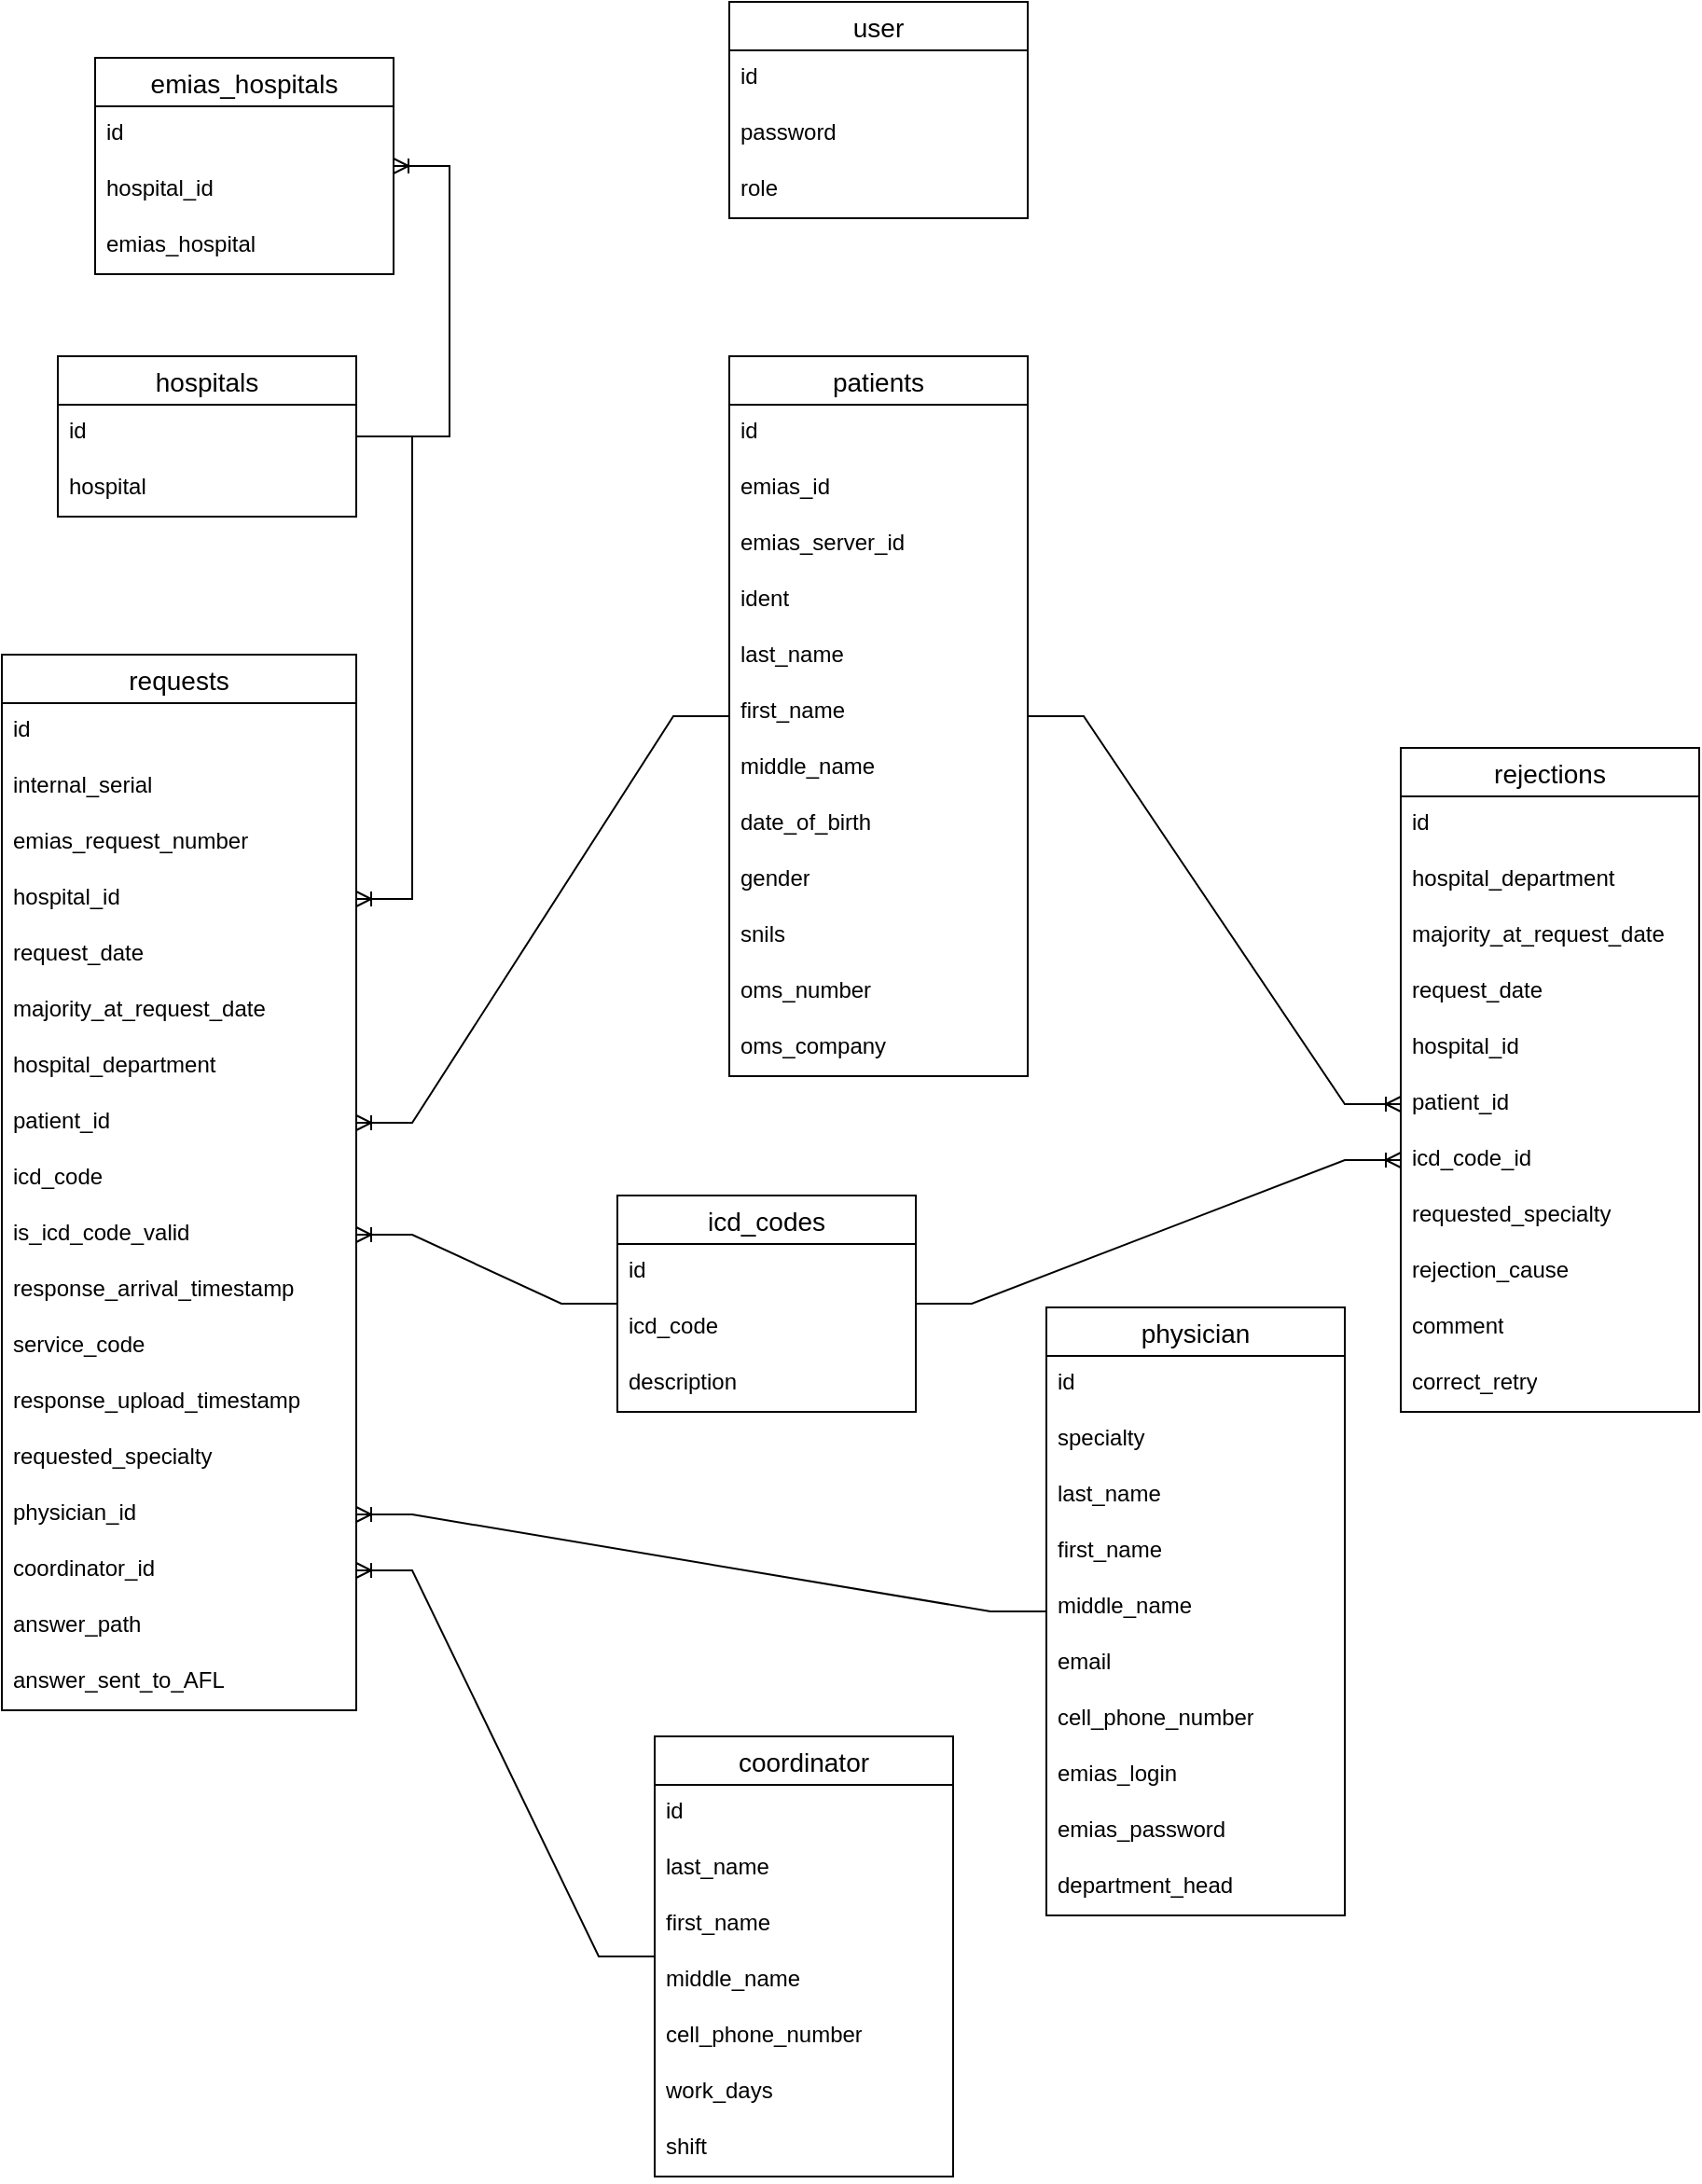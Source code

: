 <mxfile version="21.7.5" type="device">
  <diagram name="Страница — 1" id="ZC_BeXaVoAmTSf5WrYlb">
    <mxGraphModel dx="1406" dy="1946" grid="1" gridSize="10" guides="1" tooltips="1" connect="1" arrows="1" fold="1" page="1" pageScale="1" pageWidth="827" pageHeight="1169" math="0" shadow="0">
      <root>
        <mxCell id="0" />
        <mxCell id="1" parent="0" />
        <mxCell id="mAow3qEZ9P3svosoclhx-1" value="requests" style="swimlane;fontStyle=0;childLayout=stackLayout;horizontal=1;startSize=26;horizontalStack=0;resizeParent=1;resizeParentMax=0;resizeLast=0;collapsible=1;marginBottom=0;align=center;fontSize=14;" parent="1" vertex="1">
          <mxGeometry x="-150" y="220" width="190" height="566" as="geometry" />
        </mxCell>
        <mxCell id="mAow3qEZ9P3svosoclhx-2" value="id" style="text;strokeColor=none;fillColor=none;spacingLeft=4;spacingRight=4;overflow=hidden;rotatable=0;points=[[0,0.5],[1,0.5]];portConstraint=eastwest;fontSize=12;whiteSpace=wrap;html=1;" parent="mAow3qEZ9P3svosoclhx-1" vertex="1">
          <mxGeometry y="26" width="190" height="30" as="geometry" />
        </mxCell>
        <mxCell id="mAow3qEZ9P3svosoclhx-3" value="internal_serial" style="text;strokeColor=none;fillColor=none;spacingLeft=4;spacingRight=4;overflow=hidden;rotatable=0;points=[[0,0.5],[1,0.5]];portConstraint=eastwest;fontSize=12;whiteSpace=wrap;html=1;" parent="mAow3qEZ9P3svosoclhx-1" vertex="1">
          <mxGeometry y="56" width="190" height="30" as="geometry" />
        </mxCell>
        <mxCell id="mAow3qEZ9P3svosoclhx-81" value="emias_request_number" style="text;strokeColor=none;fillColor=none;spacingLeft=4;spacingRight=4;overflow=hidden;rotatable=0;points=[[0,0.5],[1,0.5]];portConstraint=eastwest;fontSize=12;whiteSpace=wrap;html=1;" parent="mAow3qEZ9P3svosoclhx-1" vertex="1">
          <mxGeometry y="86" width="190" height="30" as="geometry" />
        </mxCell>
        <mxCell id="mAow3qEZ9P3svosoclhx-4" value="hospital_id" style="text;strokeColor=none;fillColor=none;spacingLeft=4;spacingRight=4;overflow=hidden;rotatable=0;points=[[0,0.5],[1,0.5]];portConstraint=eastwest;fontSize=12;whiteSpace=wrap;html=1;" parent="mAow3qEZ9P3svosoclhx-1" vertex="1">
          <mxGeometry y="116" width="190" height="30" as="geometry" />
        </mxCell>
        <mxCell id="mAow3qEZ9P3svosoclhx-6" value="request_date" style="text;strokeColor=none;fillColor=none;spacingLeft=4;spacingRight=4;overflow=hidden;rotatable=0;points=[[0,0.5],[1,0.5]];portConstraint=eastwest;fontSize=12;whiteSpace=wrap;html=1;" parent="mAow3qEZ9P3svosoclhx-1" vertex="1">
          <mxGeometry y="146" width="190" height="30" as="geometry" />
        </mxCell>
        <mxCell id="mAow3qEZ9P3svosoclhx-7" value="majority_at_request_date" style="text;strokeColor=none;fillColor=none;spacingLeft=4;spacingRight=4;overflow=hidden;rotatable=0;points=[[0,0.5],[1,0.5]];portConstraint=eastwest;fontSize=12;whiteSpace=wrap;html=1;" parent="mAow3qEZ9P3svosoclhx-1" vertex="1">
          <mxGeometry y="176" width="190" height="30" as="geometry" />
        </mxCell>
        <mxCell id="mAow3qEZ9P3svosoclhx-8" value="hospital_department" style="text;strokeColor=none;fillColor=none;spacingLeft=4;spacingRight=4;overflow=hidden;rotatable=0;points=[[0,0.5],[1,0.5]];portConstraint=eastwest;fontSize=12;whiteSpace=wrap;html=1;" parent="mAow3qEZ9P3svosoclhx-1" vertex="1">
          <mxGeometry y="206" width="190" height="30" as="geometry" />
        </mxCell>
        <mxCell id="mAow3qEZ9P3svosoclhx-9" value="patient_id" style="text;strokeColor=none;fillColor=none;spacingLeft=4;spacingRight=4;overflow=hidden;rotatable=0;points=[[0,0.5],[1,0.5]];portConstraint=eastwest;fontSize=12;whiteSpace=wrap;html=1;" parent="mAow3qEZ9P3svosoclhx-1" vertex="1">
          <mxGeometry y="236" width="190" height="30" as="geometry" />
        </mxCell>
        <mxCell id="mAow3qEZ9P3svosoclhx-10" value="icd_code" style="text;strokeColor=none;fillColor=none;spacingLeft=4;spacingRight=4;overflow=hidden;rotatable=0;points=[[0,0.5],[1,0.5]];portConstraint=eastwest;fontSize=12;whiteSpace=wrap;html=1;" parent="mAow3qEZ9P3svosoclhx-1" vertex="1">
          <mxGeometry y="266" width="190" height="30" as="geometry" />
        </mxCell>
        <mxCell id="mAow3qEZ9P3svosoclhx-93" value="is_icd_code_valid" style="text;strokeColor=none;fillColor=none;spacingLeft=4;spacingRight=4;overflow=hidden;rotatable=0;points=[[0,0.5],[1,0.5]];portConstraint=eastwest;fontSize=12;whiteSpace=wrap;html=1;" parent="mAow3qEZ9P3svosoclhx-1" vertex="1">
          <mxGeometry y="296" width="190" height="30" as="geometry" />
        </mxCell>
        <mxCell id="mAow3qEZ9P3svosoclhx-11" value="response_arrival_timestamp" style="text;strokeColor=none;fillColor=none;spacingLeft=4;spacingRight=4;overflow=hidden;rotatable=0;points=[[0,0.5],[1,0.5]];portConstraint=eastwest;fontSize=12;whiteSpace=wrap;html=1;" parent="mAow3qEZ9P3svosoclhx-1" vertex="1">
          <mxGeometry y="326" width="190" height="30" as="geometry" />
        </mxCell>
        <mxCell id="mAow3qEZ9P3svosoclhx-12" value="service_code" style="text;strokeColor=none;fillColor=none;spacingLeft=4;spacingRight=4;overflow=hidden;rotatable=0;points=[[0,0.5],[1,0.5]];portConstraint=eastwest;fontSize=12;whiteSpace=wrap;html=1;" parent="mAow3qEZ9P3svosoclhx-1" vertex="1">
          <mxGeometry y="356" width="190" height="30" as="geometry" />
        </mxCell>
        <mxCell id="mAow3qEZ9P3svosoclhx-13" value="response_upload_timestamp" style="text;strokeColor=none;fillColor=none;spacingLeft=4;spacingRight=4;overflow=hidden;rotatable=0;points=[[0,0.5],[1,0.5]];portConstraint=eastwest;fontSize=12;whiteSpace=wrap;html=1;" parent="mAow3qEZ9P3svosoclhx-1" vertex="1">
          <mxGeometry y="386" width="190" height="30" as="geometry" />
        </mxCell>
        <mxCell id="mAow3qEZ9P3svosoclhx-86" value="requested_specialty" style="text;strokeColor=none;fillColor=none;spacingLeft=4;spacingRight=4;overflow=hidden;rotatable=0;points=[[0,0.5],[1,0.5]];portConstraint=eastwest;fontSize=12;whiteSpace=wrap;html=1;" parent="mAow3qEZ9P3svosoclhx-1" vertex="1">
          <mxGeometry y="416" width="190" height="30" as="geometry" />
        </mxCell>
        <mxCell id="mAow3qEZ9P3svosoclhx-16" value="physician_id" style="text;strokeColor=none;fillColor=none;spacingLeft=4;spacingRight=4;overflow=hidden;rotatable=0;points=[[0,0.5],[1,0.5]];portConstraint=eastwest;fontSize=12;whiteSpace=wrap;html=1;" parent="mAow3qEZ9P3svosoclhx-1" vertex="1">
          <mxGeometry y="446" width="190" height="30" as="geometry" />
        </mxCell>
        <mxCell id="mAow3qEZ9P3svosoclhx-17" value="coordinator_id" style="text;strokeColor=none;fillColor=none;spacingLeft=4;spacingRight=4;overflow=hidden;rotatable=0;points=[[0,0.5],[1,0.5]];portConstraint=eastwest;fontSize=12;whiteSpace=wrap;html=1;" parent="mAow3qEZ9P3svosoclhx-1" vertex="1">
          <mxGeometry y="476" width="190" height="30" as="geometry" />
        </mxCell>
        <mxCell id="mAow3qEZ9P3svosoclhx-100" value="answer_path" style="text;strokeColor=none;fillColor=none;spacingLeft=4;spacingRight=4;overflow=hidden;rotatable=0;points=[[0,0.5],[1,0.5]];portConstraint=eastwest;fontSize=12;whiteSpace=wrap;html=1;" parent="mAow3qEZ9P3svosoclhx-1" vertex="1">
          <mxGeometry y="506" width="190" height="30" as="geometry" />
        </mxCell>
        <mxCell id="mAow3qEZ9P3svosoclhx-101" value="answer_sent_to_AFL" style="text;strokeColor=none;fillColor=none;spacingLeft=4;spacingRight=4;overflow=hidden;rotatable=0;points=[[0,0.5],[1,0.5]];portConstraint=eastwest;fontSize=12;whiteSpace=wrap;html=1;" parent="mAow3qEZ9P3svosoclhx-1" vertex="1">
          <mxGeometry y="536" width="190" height="30" as="geometry" />
        </mxCell>
        <mxCell id="mAow3qEZ9P3svosoclhx-18" value="physician" style="swimlane;fontStyle=0;childLayout=stackLayout;horizontal=1;startSize=26;horizontalStack=0;resizeParent=1;resizeParentMax=0;resizeLast=0;collapsible=1;marginBottom=0;align=center;fontSize=14;" parent="1" vertex="1">
          <mxGeometry x="410" y="570" width="160" height="326" as="geometry" />
        </mxCell>
        <mxCell id="mAow3qEZ9P3svosoclhx-19" value="id" style="text;strokeColor=none;fillColor=none;spacingLeft=4;spacingRight=4;overflow=hidden;rotatable=0;points=[[0,0.5],[1,0.5]];portConstraint=eastwest;fontSize=12;whiteSpace=wrap;html=1;" parent="mAow3qEZ9P3svosoclhx-18" vertex="1">
          <mxGeometry y="26" width="160" height="30" as="geometry" />
        </mxCell>
        <mxCell id="mAow3qEZ9P3svosoclhx-20" value="specialty" style="text;strokeColor=none;fillColor=none;spacingLeft=4;spacingRight=4;overflow=hidden;rotatable=0;points=[[0,0.5],[1,0.5]];portConstraint=eastwest;fontSize=12;whiteSpace=wrap;html=1;" parent="mAow3qEZ9P3svosoclhx-18" vertex="1">
          <mxGeometry y="56" width="160" height="30" as="geometry" />
        </mxCell>
        <mxCell id="mAow3qEZ9P3svosoclhx-24" value="last_name" style="text;strokeColor=none;fillColor=none;spacingLeft=4;spacingRight=4;overflow=hidden;rotatable=0;points=[[0,0.5],[1,0.5]];portConstraint=eastwest;fontSize=12;whiteSpace=wrap;html=1;" parent="mAow3qEZ9P3svosoclhx-18" vertex="1">
          <mxGeometry y="86" width="160" height="30" as="geometry" />
        </mxCell>
        <mxCell id="mAow3qEZ9P3svosoclhx-21" value="first_name" style="text;strokeColor=none;fillColor=none;spacingLeft=4;spacingRight=4;overflow=hidden;rotatable=0;points=[[0,0.5],[1,0.5]];portConstraint=eastwest;fontSize=12;whiteSpace=wrap;html=1;" parent="mAow3qEZ9P3svosoclhx-18" vertex="1">
          <mxGeometry y="116" width="160" height="30" as="geometry" />
        </mxCell>
        <mxCell id="mAow3qEZ9P3svosoclhx-23" value="middle_name" style="text;strokeColor=none;fillColor=none;spacingLeft=4;spacingRight=4;overflow=hidden;rotatable=0;points=[[0,0.5],[1,0.5]];portConstraint=eastwest;fontSize=12;whiteSpace=wrap;html=1;" parent="mAow3qEZ9P3svosoclhx-18" vertex="1">
          <mxGeometry y="146" width="160" height="30" as="geometry" />
        </mxCell>
        <mxCell id="mAow3qEZ9P3svosoclhx-22" value="email" style="text;strokeColor=none;fillColor=none;spacingLeft=4;spacingRight=4;overflow=hidden;rotatable=0;points=[[0,0.5],[1,0.5]];portConstraint=eastwest;fontSize=12;whiteSpace=wrap;html=1;" parent="mAow3qEZ9P3svosoclhx-18" vertex="1">
          <mxGeometry y="176" width="160" height="30" as="geometry" />
        </mxCell>
        <mxCell id="mAow3qEZ9P3svosoclhx-25" value="cell_phone_number" style="text;strokeColor=none;fillColor=none;spacingLeft=4;spacingRight=4;overflow=hidden;rotatable=0;points=[[0,0.5],[1,0.5]];portConstraint=eastwest;fontSize=12;whiteSpace=wrap;html=1;" parent="mAow3qEZ9P3svosoclhx-18" vertex="1">
          <mxGeometry y="206" width="160" height="30" as="geometry" />
        </mxCell>
        <mxCell id="mAow3qEZ9P3svosoclhx-26" value="emias_login" style="text;strokeColor=none;fillColor=none;spacingLeft=4;spacingRight=4;overflow=hidden;rotatable=0;points=[[0,0.5],[1,0.5]];portConstraint=eastwest;fontSize=12;whiteSpace=wrap;html=1;" parent="mAow3qEZ9P3svosoclhx-18" vertex="1">
          <mxGeometry y="236" width="160" height="30" as="geometry" />
        </mxCell>
        <mxCell id="mAow3qEZ9P3svosoclhx-27" value="emias_password" style="text;strokeColor=none;fillColor=none;spacingLeft=4;spacingRight=4;overflow=hidden;rotatable=0;points=[[0,0.5],[1,0.5]];portConstraint=eastwest;fontSize=12;whiteSpace=wrap;html=1;" parent="mAow3qEZ9P3svosoclhx-18" vertex="1">
          <mxGeometry y="266" width="160" height="30" as="geometry" />
        </mxCell>
        <mxCell id="mAow3qEZ9P3svosoclhx-28" value="department_head" style="text;strokeColor=none;fillColor=none;spacingLeft=4;spacingRight=4;overflow=hidden;rotatable=0;points=[[0,0.5],[1,0.5]];portConstraint=eastwest;fontSize=12;whiteSpace=wrap;html=1;" parent="mAow3qEZ9P3svosoclhx-18" vertex="1">
          <mxGeometry y="296" width="160" height="30" as="geometry" />
        </mxCell>
        <mxCell id="mAow3qEZ9P3svosoclhx-29" value="coordinator" style="swimlane;fontStyle=0;childLayout=stackLayout;horizontal=1;startSize=26;horizontalStack=0;resizeParent=1;resizeParentMax=0;resizeLast=0;collapsible=1;marginBottom=0;align=center;fontSize=14;" parent="1" vertex="1">
          <mxGeometry x="200" y="800" width="160" height="236" as="geometry" />
        </mxCell>
        <mxCell id="mAow3qEZ9P3svosoclhx-30" value="id" style="text;strokeColor=none;fillColor=none;spacingLeft=4;spacingRight=4;overflow=hidden;rotatable=0;points=[[0,0.5],[1,0.5]];portConstraint=eastwest;fontSize=12;whiteSpace=wrap;html=1;" parent="mAow3qEZ9P3svosoclhx-29" vertex="1">
          <mxGeometry y="26" width="160" height="30" as="geometry" />
        </mxCell>
        <mxCell id="mAow3qEZ9P3svosoclhx-33" value="last_name" style="text;strokeColor=none;fillColor=none;spacingLeft=4;spacingRight=4;overflow=hidden;rotatable=0;points=[[0,0.5],[1,0.5]];portConstraint=eastwest;fontSize=12;whiteSpace=wrap;html=1;" parent="mAow3qEZ9P3svosoclhx-29" vertex="1">
          <mxGeometry y="56" width="160" height="30" as="geometry" />
        </mxCell>
        <mxCell id="mAow3qEZ9P3svosoclhx-34" value="first_name" style="text;strokeColor=none;fillColor=none;spacingLeft=4;spacingRight=4;overflow=hidden;rotatable=0;points=[[0,0.5],[1,0.5]];portConstraint=eastwest;fontSize=12;whiteSpace=wrap;html=1;" parent="mAow3qEZ9P3svosoclhx-29" vertex="1">
          <mxGeometry y="86" width="160" height="30" as="geometry" />
        </mxCell>
        <mxCell id="mAow3qEZ9P3svosoclhx-35" value="middle_name" style="text;strokeColor=none;fillColor=none;spacingLeft=4;spacingRight=4;overflow=hidden;rotatable=0;points=[[0,0.5],[1,0.5]];portConstraint=eastwest;fontSize=12;whiteSpace=wrap;html=1;" parent="mAow3qEZ9P3svosoclhx-29" vertex="1">
          <mxGeometry y="116" width="160" height="30" as="geometry" />
        </mxCell>
        <mxCell id="mAow3qEZ9P3svosoclhx-36" value="cell_phone_number" style="text;strokeColor=none;fillColor=none;spacingLeft=4;spacingRight=4;overflow=hidden;rotatable=0;points=[[0,0.5],[1,0.5]];portConstraint=eastwest;fontSize=12;whiteSpace=wrap;html=1;" parent="mAow3qEZ9P3svosoclhx-29" vertex="1">
          <mxGeometry y="146" width="160" height="30" as="geometry" />
        </mxCell>
        <mxCell id="mAow3qEZ9P3svosoclhx-31" value="work_days" style="text;strokeColor=none;fillColor=none;spacingLeft=4;spacingRight=4;overflow=hidden;rotatable=0;points=[[0,0.5],[1,0.5]];portConstraint=eastwest;fontSize=12;whiteSpace=wrap;html=1;" parent="mAow3qEZ9P3svosoclhx-29" vertex="1">
          <mxGeometry y="176" width="160" height="30" as="geometry" />
        </mxCell>
        <mxCell id="mAow3qEZ9P3svosoclhx-32" value="shift" style="text;strokeColor=none;fillColor=none;spacingLeft=4;spacingRight=4;overflow=hidden;rotatable=0;points=[[0,0.5],[1,0.5]];portConstraint=eastwest;fontSize=12;whiteSpace=wrap;html=1;" parent="mAow3qEZ9P3svosoclhx-29" vertex="1">
          <mxGeometry y="206" width="160" height="30" as="geometry" />
        </mxCell>
        <mxCell id="mAow3qEZ9P3svosoclhx-38" value="" style="edgeStyle=entityRelationEdgeStyle;fontSize=12;html=1;endArrow=ERoneToMany;rounded=0;" parent="1" source="mAow3qEZ9P3svosoclhx-18" target="mAow3qEZ9P3svosoclhx-16" edge="1">
          <mxGeometry width="100" height="100" relative="1" as="geometry">
            <mxPoint x="150" y="640" as="sourcePoint" />
            <mxPoint x="440" y="260" as="targetPoint" />
          </mxGeometry>
        </mxCell>
        <mxCell id="mAow3qEZ9P3svosoclhx-39" value="patients" style="swimlane;fontStyle=0;childLayout=stackLayout;horizontal=1;startSize=26;horizontalStack=0;resizeParent=1;resizeParentMax=0;resizeLast=0;collapsible=1;marginBottom=0;align=center;fontSize=14;" parent="1" vertex="1">
          <mxGeometry x="240" y="60" width="160" height="386" as="geometry" />
        </mxCell>
        <mxCell id="mAow3qEZ9P3svosoclhx-40" value="id" style="text;strokeColor=none;fillColor=none;spacingLeft=4;spacingRight=4;overflow=hidden;rotatable=0;points=[[0,0.5],[1,0.5]];portConstraint=eastwest;fontSize=12;whiteSpace=wrap;html=1;" parent="mAow3qEZ9P3svosoclhx-39" vertex="1">
          <mxGeometry y="26" width="160" height="30" as="geometry" />
        </mxCell>
        <mxCell id="mAow3qEZ9P3svosoclhx-80" value="emias_id" style="text;strokeColor=none;fillColor=none;spacingLeft=4;spacingRight=4;overflow=hidden;rotatable=0;points=[[0,0.5],[1,0.5]];portConstraint=eastwest;fontSize=12;whiteSpace=wrap;html=1;" parent="mAow3qEZ9P3svosoclhx-39" vertex="1">
          <mxGeometry y="56" width="160" height="30" as="geometry" />
        </mxCell>
        <mxCell id="mAow3qEZ9P3svosoclhx-92" value="emias_server_id" style="text;strokeColor=none;fillColor=none;spacingLeft=4;spacingRight=4;overflow=hidden;rotatable=0;points=[[0,0.5],[1,0.5]];portConstraint=eastwest;fontSize=12;whiteSpace=wrap;html=1;" parent="mAow3qEZ9P3svosoclhx-39" vertex="1">
          <mxGeometry y="86" width="160" height="30" as="geometry" />
        </mxCell>
        <mxCell id="mAow3qEZ9P3svosoclhx-49" value="ident" style="text;strokeColor=none;fillColor=none;spacingLeft=4;spacingRight=4;overflow=hidden;rotatable=0;points=[[0,0.5],[1,0.5]];portConstraint=eastwest;fontSize=12;whiteSpace=wrap;html=1;" parent="mAow3qEZ9P3svosoclhx-39" vertex="1">
          <mxGeometry y="116" width="160" height="30" as="geometry" />
        </mxCell>
        <mxCell id="mAow3qEZ9P3svosoclhx-43" value="last_name" style="text;strokeColor=none;fillColor=none;spacingLeft=4;spacingRight=4;overflow=hidden;rotatable=0;points=[[0,0.5],[1,0.5]];portConstraint=eastwest;fontSize=12;whiteSpace=wrap;html=1;" parent="mAow3qEZ9P3svosoclhx-39" vertex="1">
          <mxGeometry y="146" width="160" height="30" as="geometry" />
        </mxCell>
        <mxCell id="mAow3qEZ9P3svosoclhx-44" value="first_name" style="text;strokeColor=none;fillColor=none;spacingLeft=4;spacingRight=4;overflow=hidden;rotatable=0;points=[[0,0.5],[1,0.5]];portConstraint=eastwest;fontSize=12;whiteSpace=wrap;html=1;" parent="mAow3qEZ9P3svosoclhx-39" vertex="1">
          <mxGeometry y="176" width="160" height="30" as="geometry" />
        </mxCell>
        <mxCell id="mAow3qEZ9P3svosoclhx-45" value="middle_name" style="text;strokeColor=none;fillColor=none;spacingLeft=4;spacingRight=4;overflow=hidden;rotatable=0;points=[[0,0.5],[1,0.5]];portConstraint=eastwest;fontSize=12;whiteSpace=wrap;html=1;" parent="mAow3qEZ9P3svosoclhx-39" vertex="1">
          <mxGeometry y="206" width="160" height="30" as="geometry" />
        </mxCell>
        <mxCell id="mAow3qEZ9P3svosoclhx-41" value="date_of_birth" style="text;strokeColor=none;fillColor=none;spacingLeft=4;spacingRight=4;overflow=hidden;rotatable=0;points=[[0,0.5],[1,0.5]];portConstraint=eastwest;fontSize=12;whiteSpace=wrap;html=1;" parent="mAow3qEZ9P3svosoclhx-39" vertex="1">
          <mxGeometry y="236" width="160" height="30" as="geometry" />
        </mxCell>
        <mxCell id="mAow3qEZ9P3svosoclhx-42" value="gender" style="text;strokeColor=none;fillColor=none;spacingLeft=4;spacingRight=4;overflow=hidden;rotatable=0;points=[[0,0.5],[1,0.5]];portConstraint=eastwest;fontSize=12;whiteSpace=wrap;html=1;" parent="mAow3qEZ9P3svosoclhx-39" vertex="1">
          <mxGeometry y="266" width="160" height="30" as="geometry" />
        </mxCell>
        <mxCell id="mAow3qEZ9P3svosoclhx-46" value="snils" style="text;strokeColor=none;fillColor=none;spacingLeft=4;spacingRight=4;overflow=hidden;rotatable=0;points=[[0,0.5],[1,0.5]];portConstraint=eastwest;fontSize=12;whiteSpace=wrap;html=1;" parent="mAow3qEZ9P3svosoclhx-39" vertex="1">
          <mxGeometry y="296" width="160" height="30" as="geometry" />
        </mxCell>
        <mxCell id="mAow3qEZ9P3svosoclhx-47" value="oms_number" style="text;strokeColor=none;fillColor=none;spacingLeft=4;spacingRight=4;overflow=hidden;rotatable=0;points=[[0,0.5],[1,0.5]];portConstraint=eastwest;fontSize=12;whiteSpace=wrap;html=1;" parent="mAow3qEZ9P3svosoclhx-39" vertex="1">
          <mxGeometry y="326" width="160" height="30" as="geometry" />
        </mxCell>
        <mxCell id="mAow3qEZ9P3svosoclhx-48" value="oms_company" style="text;strokeColor=none;fillColor=none;spacingLeft=4;spacingRight=4;overflow=hidden;rotatable=0;points=[[0,0.5],[1,0.5]];portConstraint=eastwest;fontSize=12;whiteSpace=wrap;html=1;" parent="mAow3qEZ9P3svosoclhx-39" vertex="1">
          <mxGeometry y="356" width="160" height="30" as="geometry" />
        </mxCell>
        <mxCell id="mAow3qEZ9P3svosoclhx-50" value="" style="edgeStyle=entityRelationEdgeStyle;fontSize=12;html=1;endArrow=ERoneToMany;rounded=0;" parent="1" source="mAow3qEZ9P3svosoclhx-39" target="mAow3qEZ9P3svosoclhx-9" edge="1">
          <mxGeometry width="100" height="100" relative="1" as="geometry">
            <mxPoint x="210" y="160" as="sourcePoint" />
            <mxPoint x="240" y="440" as="targetPoint" />
          </mxGeometry>
        </mxCell>
        <mxCell id="mAow3qEZ9P3svosoclhx-51" value="hospitals" style="swimlane;fontStyle=0;childLayout=stackLayout;horizontal=1;startSize=26;horizontalStack=0;resizeParent=1;resizeParentMax=0;resizeLast=0;collapsible=1;marginBottom=0;align=center;fontSize=14;" parent="1" vertex="1">
          <mxGeometry x="-120" y="60" width="160" height="86" as="geometry" />
        </mxCell>
        <mxCell id="mAow3qEZ9P3svosoclhx-52" value="id" style="text;strokeColor=none;fillColor=none;spacingLeft=4;spacingRight=4;overflow=hidden;rotatable=0;points=[[0,0.5],[1,0.5]];portConstraint=eastwest;fontSize=12;whiteSpace=wrap;html=1;" parent="mAow3qEZ9P3svosoclhx-51" vertex="1">
          <mxGeometry y="26" width="160" height="30" as="geometry" />
        </mxCell>
        <mxCell id="mAow3qEZ9P3svosoclhx-53" value="hospital" style="text;strokeColor=none;fillColor=none;spacingLeft=4;spacingRight=4;overflow=hidden;rotatable=0;points=[[0,0.5],[1,0.5]];portConstraint=eastwest;fontSize=12;whiteSpace=wrap;html=1;" parent="mAow3qEZ9P3svosoclhx-51" vertex="1">
          <mxGeometry y="56" width="160" height="30" as="geometry" />
        </mxCell>
        <mxCell id="mAow3qEZ9P3svosoclhx-55" value="emias_hospitals" style="swimlane;fontStyle=0;childLayout=stackLayout;horizontal=1;startSize=26;horizontalStack=0;resizeParent=1;resizeParentMax=0;resizeLast=0;collapsible=1;marginBottom=0;align=center;fontSize=14;" parent="1" vertex="1">
          <mxGeometry x="-100" y="-100" width="160" height="116" as="geometry" />
        </mxCell>
        <mxCell id="mAow3qEZ9P3svosoclhx-56" value="id" style="text;strokeColor=none;fillColor=none;spacingLeft=4;spacingRight=4;overflow=hidden;rotatable=0;points=[[0,0.5],[1,0.5]];portConstraint=eastwest;fontSize=12;whiteSpace=wrap;html=1;" parent="mAow3qEZ9P3svosoclhx-55" vertex="1">
          <mxGeometry y="26" width="160" height="30" as="geometry" />
        </mxCell>
        <mxCell id="mAow3qEZ9P3svosoclhx-57" value="hospital_id" style="text;strokeColor=none;fillColor=none;spacingLeft=4;spacingRight=4;overflow=hidden;rotatable=0;points=[[0,0.5],[1,0.5]];portConstraint=eastwest;fontSize=12;whiteSpace=wrap;html=1;" parent="mAow3qEZ9P3svosoclhx-55" vertex="1">
          <mxGeometry y="56" width="160" height="30" as="geometry" />
        </mxCell>
        <mxCell id="mAow3qEZ9P3svosoclhx-58" value="emias_hospital" style="text;strokeColor=none;fillColor=none;spacingLeft=4;spacingRight=4;overflow=hidden;rotatable=0;points=[[0,0.5],[1,0.5]];portConstraint=eastwest;fontSize=12;whiteSpace=wrap;html=1;" parent="mAow3qEZ9P3svosoclhx-55" vertex="1">
          <mxGeometry y="86" width="160" height="30" as="geometry" />
        </mxCell>
        <mxCell id="mAow3qEZ9P3svosoclhx-61" value="" style="edgeStyle=entityRelationEdgeStyle;fontSize=12;html=1;endArrow=ERoneToMany;rounded=0;" parent="1" source="mAow3qEZ9P3svosoclhx-51" target="mAow3qEZ9P3svosoclhx-4" edge="1">
          <mxGeometry width="100" height="100" relative="1" as="geometry">
            <mxPoint x="340" y="150" as="sourcePoint" />
            <mxPoint x="140" y="180" as="targetPoint" />
          </mxGeometry>
        </mxCell>
        <mxCell id="mAow3qEZ9P3svosoclhx-62" value="icd_codes" style="swimlane;fontStyle=0;childLayout=stackLayout;horizontal=1;startSize=26;horizontalStack=0;resizeParent=1;resizeParentMax=0;resizeLast=0;collapsible=1;marginBottom=0;align=center;fontSize=14;" parent="1" vertex="1">
          <mxGeometry x="180" y="510" width="160" height="116" as="geometry" />
        </mxCell>
        <mxCell id="mAow3qEZ9P3svosoclhx-63" value="id" style="text;strokeColor=none;fillColor=none;spacingLeft=4;spacingRight=4;overflow=hidden;rotatable=0;points=[[0,0.5],[1,0.5]];portConstraint=eastwest;fontSize=12;whiteSpace=wrap;html=1;" parent="mAow3qEZ9P3svosoclhx-62" vertex="1">
          <mxGeometry y="26" width="160" height="30" as="geometry" />
        </mxCell>
        <mxCell id="mAow3qEZ9P3svosoclhx-64" value="icd_code" style="text;strokeColor=none;fillColor=none;spacingLeft=4;spacingRight=4;overflow=hidden;rotatable=0;points=[[0,0.5],[1,0.5]];portConstraint=eastwest;fontSize=12;whiteSpace=wrap;html=1;" parent="mAow3qEZ9P3svosoclhx-62" vertex="1">
          <mxGeometry y="56" width="160" height="30" as="geometry" />
        </mxCell>
        <mxCell id="mAow3qEZ9P3svosoclhx-65" value="description" style="text;strokeColor=none;fillColor=none;spacingLeft=4;spacingRight=4;overflow=hidden;rotatable=0;points=[[0,0.5],[1,0.5]];portConstraint=eastwest;fontSize=12;whiteSpace=wrap;html=1;" parent="mAow3qEZ9P3svosoclhx-62" vertex="1">
          <mxGeometry y="86" width="160" height="30" as="geometry" />
        </mxCell>
        <mxCell id="mAow3qEZ9P3svosoclhx-68" value="" style="edgeStyle=entityRelationEdgeStyle;fontSize=12;html=1;endArrow=ERoneToMany;rounded=0;" parent="1" source="mAow3qEZ9P3svosoclhx-62" target="mAow3qEZ9P3svosoclhx-93" edge="1">
          <mxGeometry width="100" height="100" relative="1" as="geometry">
            <mxPoint x="120" y="490" as="sourcePoint" />
            <mxPoint x="440" y="250" as="targetPoint" />
          </mxGeometry>
        </mxCell>
        <mxCell id="mAow3qEZ9P3svosoclhx-69" value="rejections" style="swimlane;fontStyle=0;childLayout=stackLayout;horizontal=1;startSize=26;horizontalStack=0;resizeParent=1;resizeParentMax=0;resizeLast=0;collapsible=1;marginBottom=0;align=center;fontSize=14;" parent="1" vertex="1">
          <mxGeometry x="600" y="270" width="160" height="356" as="geometry" />
        </mxCell>
        <mxCell id="mAow3qEZ9P3svosoclhx-70" value="id" style="text;strokeColor=none;fillColor=none;spacingLeft=4;spacingRight=4;overflow=hidden;rotatable=0;points=[[0,0.5],[1,0.5]];portConstraint=eastwest;fontSize=12;whiteSpace=wrap;html=1;" parent="mAow3qEZ9P3svosoclhx-69" vertex="1">
          <mxGeometry y="26" width="160" height="30" as="geometry" />
        </mxCell>
        <mxCell id="mAow3qEZ9P3svosoclhx-73" value="hospital_department" style="text;strokeColor=none;fillColor=none;spacingLeft=4;spacingRight=4;overflow=hidden;rotatable=0;points=[[0,0.5],[1,0.5]];portConstraint=eastwest;fontSize=12;whiteSpace=wrap;html=1;" parent="mAow3qEZ9P3svosoclhx-69" vertex="1">
          <mxGeometry y="56" width="160" height="30" as="geometry" />
        </mxCell>
        <mxCell id="mAow3qEZ9P3svosoclhx-74" value="majority_at_request_date" style="text;strokeColor=none;fillColor=none;spacingLeft=4;spacingRight=4;overflow=hidden;rotatable=0;points=[[0,0.5],[1,0.5]];portConstraint=eastwest;fontSize=12;whiteSpace=wrap;html=1;" parent="mAow3qEZ9P3svosoclhx-69" vertex="1">
          <mxGeometry y="86" width="160" height="30" as="geometry" />
        </mxCell>
        <mxCell id="mAow3qEZ9P3svosoclhx-75" value="request_date" style="text;strokeColor=none;fillColor=none;spacingLeft=4;spacingRight=4;overflow=hidden;rotatable=0;points=[[0,0.5],[1,0.5]];portConstraint=eastwest;fontSize=12;whiteSpace=wrap;html=1;" parent="mAow3qEZ9P3svosoclhx-69" vertex="1">
          <mxGeometry y="116" width="160" height="30" as="geometry" />
        </mxCell>
        <mxCell id="mAow3qEZ9P3svosoclhx-76" value="hospital_id" style="text;strokeColor=none;fillColor=none;spacingLeft=4;spacingRight=4;overflow=hidden;rotatable=0;points=[[0,0.5],[1,0.5]];portConstraint=eastwest;fontSize=12;whiteSpace=wrap;html=1;" parent="mAow3qEZ9P3svosoclhx-69" vertex="1">
          <mxGeometry y="146" width="160" height="30" as="geometry" />
        </mxCell>
        <mxCell id="mAow3qEZ9P3svosoclhx-77" value="patient_id" style="text;strokeColor=none;fillColor=none;spacingLeft=4;spacingRight=4;overflow=hidden;rotatable=0;points=[[0,0.5],[1,0.5]];portConstraint=eastwest;fontSize=12;whiteSpace=wrap;html=1;" parent="mAow3qEZ9P3svosoclhx-69" vertex="1">
          <mxGeometry y="176" width="160" height="30" as="geometry" />
        </mxCell>
        <mxCell id="mAow3qEZ9P3svosoclhx-83" value="icd_code_id" style="text;strokeColor=none;fillColor=none;spacingLeft=4;spacingRight=4;overflow=hidden;rotatable=0;points=[[0,0.5],[1,0.5]];portConstraint=eastwest;fontSize=12;whiteSpace=wrap;html=1;" parent="mAow3qEZ9P3svosoclhx-69" vertex="1">
          <mxGeometry y="206" width="160" height="30" as="geometry" />
        </mxCell>
        <mxCell id="mAow3qEZ9P3svosoclhx-87" value="requested_specialty" style="text;strokeColor=none;fillColor=none;spacingLeft=4;spacingRight=4;overflow=hidden;rotatable=0;points=[[0,0.5],[1,0.5]];portConstraint=eastwest;fontSize=12;whiteSpace=wrap;html=1;" parent="mAow3qEZ9P3svosoclhx-69" vertex="1">
          <mxGeometry y="236" width="160" height="30" as="geometry" />
        </mxCell>
        <mxCell id="mAow3qEZ9P3svosoclhx-71" value="rejection_cause" style="text;strokeColor=none;fillColor=none;spacingLeft=4;spacingRight=4;overflow=hidden;rotatable=0;points=[[0,0.5],[1,0.5]];portConstraint=eastwest;fontSize=12;whiteSpace=wrap;html=1;" parent="mAow3qEZ9P3svosoclhx-69" vertex="1">
          <mxGeometry y="266" width="160" height="30" as="geometry" />
        </mxCell>
        <mxCell id="mAow3qEZ9P3svosoclhx-72" value="comment" style="text;strokeColor=none;fillColor=none;spacingLeft=4;spacingRight=4;overflow=hidden;rotatable=0;points=[[0,0.5],[1,0.5]];portConstraint=eastwest;fontSize=12;whiteSpace=wrap;html=1;" parent="mAow3qEZ9P3svosoclhx-69" vertex="1">
          <mxGeometry y="296" width="160" height="30" as="geometry" />
        </mxCell>
        <mxCell id="mAow3qEZ9P3svosoclhx-88" value="correct_retry" style="text;strokeColor=none;fillColor=none;spacingLeft=4;spacingRight=4;overflow=hidden;rotatable=0;points=[[0,0.5],[1,0.5]];portConstraint=eastwest;fontSize=12;whiteSpace=wrap;html=1;" parent="mAow3qEZ9P3svosoclhx-69" vertex="1">
          <mxGeometry y="326" width="160" height="30" as="geometry" />
        </mxCell>
        <mxCell id="mAow3qEZ9P3svosoclhx-85" value="" style="edgeStyle=entityRelationEdgeStyle;fontSize=12;html=1;endArrow=ERoneToMany;rounded=0;" parent="1" source="mAow3qEZ9P3svosoclhx-62" target="mAow3qEZ9P3svosoclhx-83" edge="1">
          <mxGeometry width="100" height="100" relative="1" as="geometry">
            <mxPoint x="500" y="440" as="sourcePoint" />
            <mxPoint x="440" y="491" as="targetPoint" />
          </mxGeometry>
        </mxCell>
        <mxCell id="mAow3qEZ9P3svosoclhx-89" value="" style="edgeStyle=entityRelationEdgeStyle;fontSize=12;html=1;endArrow=ERoneToMany;rounded=0;" parent="1" source="mAow3qEZ9P3svosoclhx-51" target="mAow3qEZ9P3svosoclhx-55" edge="1">
          <mxGeometry width="100" height="100" relative="1" as="geometry">
            <mxPoint x="160" y="530" as="sourcePoint" />
            <mxPoint x="260" y="430" as="targetPoint" />
          </mxGeometry>
        </mxCell>
        <mxCell id="mAow3qEZ9P3svosoclhx-37" value="" style="edgeStyle=entityRelationEdgeStyle;fontSize=12;html=1;endArrow=ERoneToMany;rounded=0;" parent="1" source="mAow3qEZ9P3svosoclhx-29" target="mAow3qEZ9P3svosoclhx-17" edge="1">
          <mxGeometry width="100" height="100" relative="1" as="geometry">
            <mxPoint x="210" y="1036" as="sourcePoint" />
            <mxPoint x="370" y="1273.0" as="targetPoint" />
            <Array as="points">
              <mxPoint x="640" y="535.01" />
              <mxPoint x="610" y="465.01" />
              <mxPoint x="690" y="365" />
            </Array>
          </mxGeometry>
        </mxCell>
        <mxCell id="mAow3qEZ9P3svosoclhx-91" value="" style="edgeStyle=entityRelationEdgeStyle;fontSize=12;html=1;endArrow=ERoneToMany;rounded=0;" parent="1" source="mAow3qEZ9P3svosoclhx-39" target="mAow3qEZ9P3svosoclhx-77" edge="1">
          <mxGeometry width="100" height="100" relative="1" as="geometry">
            <mxPoint x="250" y="268" as="sourcePoint" />
            <mxPoint x="50" y="481" as="targetPoint" />
          </mxGeometry>
        </mxCell>
        <mxCell id="7uYYr3F37ErfkmHaAze--1" value="user" style="swimlane;fontStyle=0;childLayout=stackLayout;horizontal=1;startSize=26;horizontalStack=0;resizeParent=1;resizeParentMax=0;resizeLast=0;collapsible=1;marginBottom=0;align=center;fontSize=14;" vertex="1" parent="1">
          <mxGeometry x="240" y="-130" width="160" height="116" as="geometry" />
        </mxCell>
        <mxCell id="7uYYr3F37ErfkmHaAze--2" value="id" style="text;strokeColor=none;fillColor=none;spacingLeft=4;spacingRight=4;overflow=hidden;rotatable=0;points=[[0,0.5],[1,0.5]];portConstraint=eastwest;fontSize=12;whiteSpace=wrap;html=1;" vertex="1" parent="7uYYr3F37ErfkmHaAze--1">
          <mxGeometry y="26" width="160" height="30" as="geometry" />
        </mxCell>
        <mxCell id="7uYYr3F37ErfkmHaAze--3" value="password" style="text;strokeColor=none;fillColor=none;spacingLeft=4;spacingRight=4;overflow=hidden;rotatable=0;points=[[0,0.5],[1,0.5]];portConstraint=eastwest;fontSize=12;whiteSpace=wrap;html=1;" vertex="1" parent="7uYYr3F37ErfkmHaAze--1">
          <mxGeometry y="56" width="160" height="30" as="geometry" />
        </mxCell>
        <mxCell id="7uYYr3F37ErfkmHaAze--4" value="role" style="text;strokeColor=none;fillColor=none;spacingLeft=4;spacingRight=4;overflow=hidden;rotatable=0;points=[[0,0.5],[1,0.5]];portConstraint=eastwest;fontSize=12;whiteSpace=wrap;html=1;" vertex="1" parent="7uYYr3F37ErfkmHaAze--1">
          <mxGeometry y="86" width="160" height="30" as="geometry" />
        </mxCell>
      </root>
    </mxGraphModel>
  </diagram>
</mxfile>
